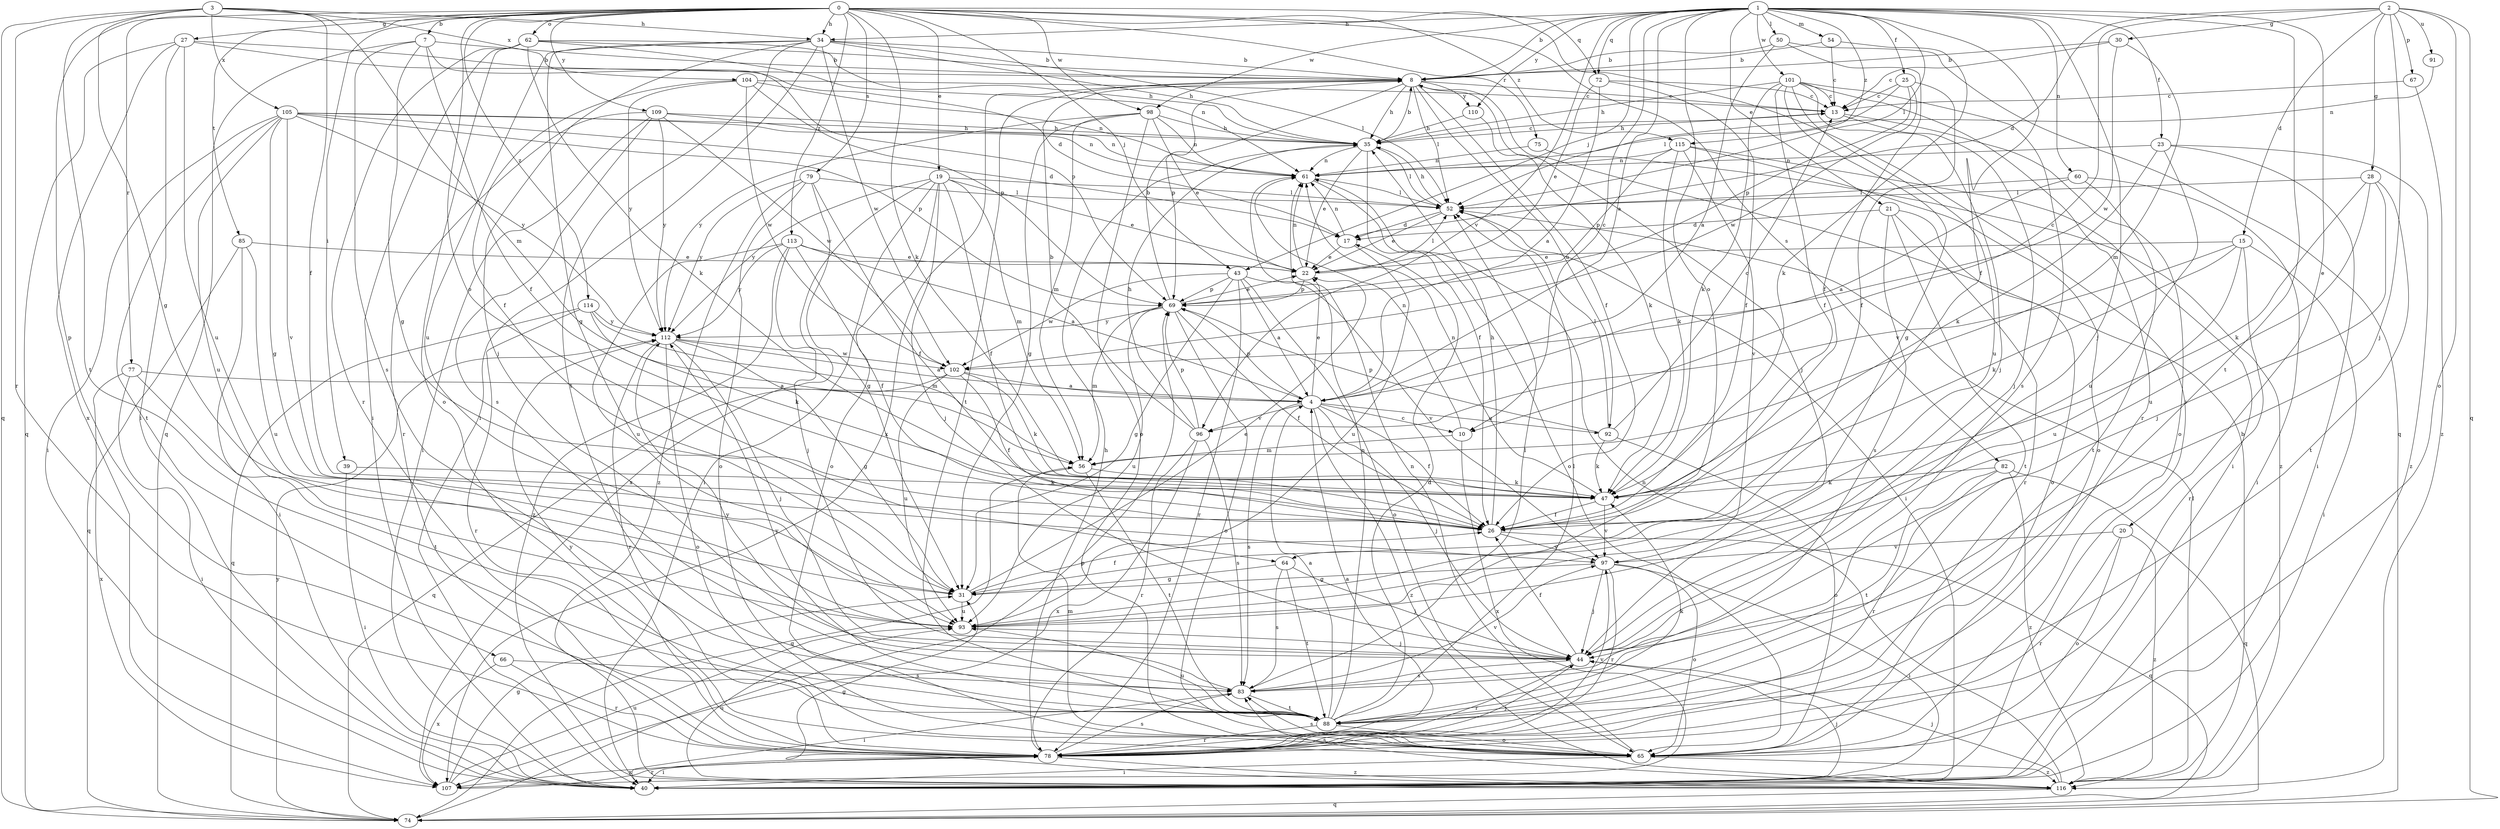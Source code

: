 strict digraph  {
0;
1;
2;
3;
4;
7;
8;
10;
13;
15;
17;
19;
20;
21;
22;
23;
25;
26;
27;
28;
30;
31;
34;
35;
39;
40;
43;
44;
47;
50;
52;
54;
56;
60;
61;
62;
64;
65;
66;
67;
69;
72;
74;
75;
77;
78;
79;
82;
83;
85;
88;
91;
92;
93;
96;
97;
98;
101;
102;
104;
105;
107;
109;
110;
112;
113;
114;
115;
116;
0 -> 7  [label=b];
0 -> 19  [label=e];
0 -> 27  [label=g];
0 -> 34  [label=h];
0 -> 39  [label=i];
0 -> 40  [label=i];
0 -> 43  [label=j];
0 -> 47  [label=k];
0 -> 62  [label=o];
0 -> 64  [label=o];
0 -> 66  [label=p];
0 -> 72  [label=q];
0 -> 75  [label=r];
0 -> 77  [label=r];
0 -> 79  [label=s];
0 -> 82  [label=s];
0 -> 85  [label=t];
0 -> 98  [label=w];
0 -> 109  [label=y];
0 -> 113  [label=z];
0 -> 114  [label=z];
0 -> 115  [label=z];
1 -> 4  [label=a];
1 -> 8  [label=b];
1 -> 10  [label=c];
1 -> 20  [label=e];
1 -> 21  [label=e];
1 -> 23  [label=f];
1 -> 25  [label=f];
1 -> 26  [label=f];
1 -> 34  [label=h];
1 -> 43  [label=j];
1 -> 44  [label=j];
1 -> 50  [label=l];
1 -> 52  [label=l];
1 -> 54  [label=m];
1 -> 60  [label=n];
1 -> 64  [label=o];
1 -> 72  [label=q];
1 -> 88  [label=t];
1 -> 96  [label=v];
1 -> 98  [label=w];
1 -> 101  [label=w];
1 -> 110  [label=y];
1 -> 115  [label=z];
2 -> 10  [label=c];
2 -> 15  [label=d];
2 -> 17  [label=d];
2 -> 28  [label=g];
2 -> 30  [label=g];
2 -> 44  [label=j];
2 -> 65  [label=o];
2 -> 67  [label=p];
2 -> 74  [label=q];
2 -> 91  [label=u];
3 -> 26  [label=f];
3 -> 31  [label=g];
3 -> 34  [label=h];
3 -> 56  [label=m];
3 -> 74  [label=q];
3 -> 78  [label=r];
3 -> 88  [label=t];
3 -> 104  [label=x];
3 -> 105  [label=x];
4 -> 10  [label=c];
4 -> 22  [label=e];
4 -> 26  [label=f];
4 -> 44  [label=j];
4 -> 69  [label=p];
4 -> 83  [label=s];
4 -> 92  [label=u];
4 -> 96  [label=v];
4 -> 116  [label=z];
7 -> 8  [label=b];
7 -> 26  [label=f];
7 -> 31  [label=g];
7 -> 69  [label=p];
7 -> 74  [label=q];
7 -> 83  [label=s];
8 -> 13  [label=c];
8 -> 26  [label=f];
8 -> 35  [label=h];
8 -> 44  [label=j];
8 -> 52  [label=l];
8 -> 69  [label=p];
8 -> 88  [label=t];
8 -> 92  [label=u];
8 -> 107  [label=x];
8 -> 110  [label=y];
10 -> 56  [label=m];
10 -> 61  [label=n];
10 -> 107  [label=x];
13 -> 35  [label=h];
13 -> 44  [label=j];
13 -> 65  [label=o];
15 -> 22  [label=e];
15 -> 40  [label=i];
15 -> 47  [label=k];
15 -> 78  [label=r];
15 -> 93  [label=u];
15 -> 96  [label=v];
17 -> 22  [label=e];
17 -> 61  [label=n];
17 -> 93  [label=u];
19 -> 22  [label=e];
19 -> 26  [label=f];
19 -> 40  [label=i];
19 -> 44  [label=j];
19 -> 52  [label=l];
19 -> 56  [label=m];
19 -> 65  [label=o];
19 -> 107  [label=x];
19 -> 112  [label=y];
20 -> 65  [label=o];
20 -> 78  [label=r];
20 -> 97  [label=v];
20 -> 116  [label=z];
21 -> 17  [label=d];
21 -> 65  [label=o];
21 -> 78  [label=r];
21 -> 83  [label=s];
21 -> 88  [label=t];
22 -> 52  [label=l];
22 -> 61  [label=n];
22 -> 69  [label=p];
23 -> 40  [label=i];
23 -> 47  [label=k];
23 -> 61  [label=n];
23 -> 93  [label=u];
23 -> 116  [label=z];
25 -> 13  [label=c];
25 -> 26  [label=f];
25 -> 52  [label=l];
25 -> 69  [label=p];
25 -> 102  [label=w];
26 -> 35  [label=h];
26 -> 74  [label=q];
26 -> 97  [label=v];
27 -> 8  [label=b];
27 -> 17  [label=d];
27 -> 40  [label=i];
27 -> 74  [label=q];
27 -> 93  [label=u];
27 -> 107  [label=x];
28 -> 44  [label=j];
28 -> 47  [label=k];
28 -> 52  [label=l];
28 -> 88  [label=t];
28 -> 93  [label=u];
30 -> 8  [label=b];
30 -> 13  [label=c];
30 -> 56  [label=m];
30 -> 102  [label=w];
31 -> 22  [label=e];
31 -> 26  [label=f];
31 -> 93  [label=u];
34 -> 8  [label=b];
34 -> 31  [label=g];
34 -> 35  [label=h];
34 -> 40  [label=i];
34 -> 44  [label=j];
34 -> 52  [label=l];
34 -> 88  [label=t];
34 -> 93  [label=u];
34 -> 102  [label=w];
35 -> 8  [label=b];
35 -> 13  [label=c];
35 -> 22  [label=e];
35 -> 26  [label=f];
35 -> 52  [label=l];
35 -> 61  [label=n];
39 -> 40  [label=i];
39 -> 47  [label=k];
40 -> 44  [label=j];
43 -> 4  [label=a];
43 -> 31  [label=g];
43 -> 65  [label=o];
43 -> 69  [label=p];
43 -> 78  [label=r];
43 -> 97  [label=v];
43 -> 102  [label=w];
44 -> 26  [label=f];
44 -> 78  [label=r];
44 -> 83  [label=s];
47 -> 26  [label=f];
47 -> 61  [label=n];
47 -> 97  [label=v];
50 -> 4  [label=a];
50 -> 8  [label=b];
50 -> 26  [label=f];
50 -> 74  [label=q];
52 -> 17  [label=d];
52 -> 22  [label=e];
52 -> 35  [label=h];
52 -> 40  [label=i];
54 -> 8  [label=b];
54 -> 13  [label=c];
54 -> 47  [label=k];
56 -> 47  [label=k];
56 -> 74  [label=q];
56 -> 88  [label=t];
60 -> 4  [label=a];
60 -> 40  [label=i];
60 -> 52  [label=l];
60 -> 88  [label=t];
61 -> 52  [label=l];
61 -> 65  [label=o];
62 -> 8  [label=b];
62 -> 35  [label=h];
62 -> 40  [label=i];
62 -> 47  [label=k];
62 -> 61  [label=n];
62 -> 65  [label=o];
62 -> 78  [label=r];
64 -> 31  [label=g];
64 -> 44  [label=j];
64 -> 83  [label=s];
64 -> 88  [label=t];
65 -> 40  [label=i];
65 -> 56  [label=m];
65 -> 61  [label=n];
65 -> 83  [label=s];
65 -> 116  [label=z];
66 -> 78  [label=r];
66 -> 83  [label=s];
66 -> 107  [label=x];
67 -> 13  [label=c];
67 -> 116  [label=z];
69 -> 8  [label=b];
69 -> 22  [label=e];
69 -> 26  [label=f];
69 -> 56  [label=m];
69 -> 65  [label=o];
69 -> 93  [label=u];
69 -> 112  [label=y];
72 -> 4  [label=a];
72 -> 13  [label=c];
72 -> 22  [label=e];
72 -> 26  [label=f];
74 -> 69  [label=p];
74 -> 112  [label=y];
75 -> 61  [label=n];
75 -> 116  [label=z];
77 -> 4  [label=a];
77 -> 40  [label=i];
77 -> 88  [label=t];
77 -> 107  [label=x];
78 -> 4  [label=a];
78 -> 35  [label=h];
78 -> 40  [label=i];
78 -> 44  [label=j];
78 -> 83  [label=s];
78 -> 97  [label=v];
78 -> 107  [label=x];
78 -> 112  [label=y];
78 -> 116  [label=z];
79 -> 26  [label=f];
79 -> 31  [label=g];
79 -> 52  [label=l];
79 -> 65  [label=o];
79 -> 112  [label=y];
79 -> 116  [label=z];
82 -> 47  [label=k];
82 -> 74  [label=q];
82 -> 78  [label=r];
82 -> 88  [label=t];
82 -> 116  [label=z];
83 -> 40  [label=i];
83 -> 52  [label=l];
83 -> 88  [label=t];
83 -> 97  [label=v];
83 -> 112  [label=y];
85 -> 22  [label=e];
85 -> 40  [label=i];
85 -> 74  [label=q];
85 -> 93  [label=u];
88 -> 4  [label=a];
88 -> 17  [label=d];
88 -> 47  [label=k];
88 -> 52  [label=l];
88 -> 61  [label=n];
88 -> 65  [label=o];
88 -> 78  [label=r];
88 -> 93  [label=u];
88 -> 112  [label=y];
91 -> 61  [label=n];
92 -> 13  [label=c];
92 -> 47  [label=k];
92 -> 52  [label=l];
92 -> 65  [label=o];
92 -> 69  [label=p];
93 -> 44  [label=j];
96 -> 8  [label=b];
96 -> 35  [label=h];
96 -> 69  [label=p];
96 -> 78  [label=r];
96 -> 83  [label=s];
96 -> 107  [label=x];
97 -> 31  [label=g];
97 -> 40  [label=i];
97 -> 44  [label=j];
97 -> 65  [label=o];
97 -> 78  [label=r];
98 -> 22  [label=e];
98 -> 31  [label=g];
98 -> 35  [label=h];
98 -> 56  [label=m];
98 -> 61  [label=n];
98 -> 65  [label=o];
98 -> 112  [label=y];
101 -> 13  [label=c];
101 -> 26  [label=f];
101 -> 31  [label=g];
101 -> 35  [label=h];
101 -> 44  [label=j];
101 -> 47  [label=k];
101 -> 78  [label=r];
101 -> 83  [label=s];
101 -> 93  [label=u];
102 -> 4  [label=a];
102 -> 26  [label=f];
102 -> 47  [label=k];
102 -> 74  [label=q];
102 -> 93  [label=u];
104 -> 13  [label=c];
104 -> 26  [label=f];
104 -> 61  [label=n];
104 -> 69  [label=p];
104 -> 102  [label=w];
104 -> 112  [label=y];
105 -> 17  [label=d];
105 -> 31  [label=g];
105 -> 35  [label=h];
105 -> 40  [label=i];
105 -> 61  [label=n];
105 -> 69  [label=p];
105 -> 88  [label=t];
105 -> 93  [label=u];
105 -> 97  [label=v];
105 -> 112  [label=y];
107 -> 31  [label=g];
107 -> 78  [label=r];
107 -> 93  [label=u];
109 -> 35  [label=h];
109 -> 40  [label=i];
109 -> 61  [label=n];
109 -> 78  [label=r];
109 -> 83  [label=s];
109 -> 102  [label=w];
109 -> 112  [label=y];
110 -> 35  [label=h];
110 -> 47  [label=k];
112 -> 4  [label=a];
112 -> 31  [label=g];
112 -> 44  [label=j];
112 -> 65  [label=o];
112 -> 78  [label=r];
112 -> 102  [label=w];
113 -> 4  [label=a];
113 -> 22  [label=e];
113 -> 26  [label=f];
113 -> 44  [label=j];
113 -> 93  [label=u];
113 -> 112  [label=y];
113 -> 116  [label=z];
114 -> 47  [label=k];
114 -> 56  [label=m];
114 -> 74  [label=q];
114 -> 78  [label=r];
114 -> 112  [label=y];
115 -> 40  [label=i];
115 -> 47  [label=k];
115 -> 61  [label=n];
115 -> 65  [label=o];
115 -> 69  [label=p];
115 -> 97  [label=v];
116 -> 8  [label=b];
116 -> 31  [label=g];
116 -> 44  [label=j];
116 -> 52  [label=l];
116 -> 61  [label=n];
116 -> 74  [label=q];
116 -> 83  [label=s];
116 -> 93  [label=u];
}
